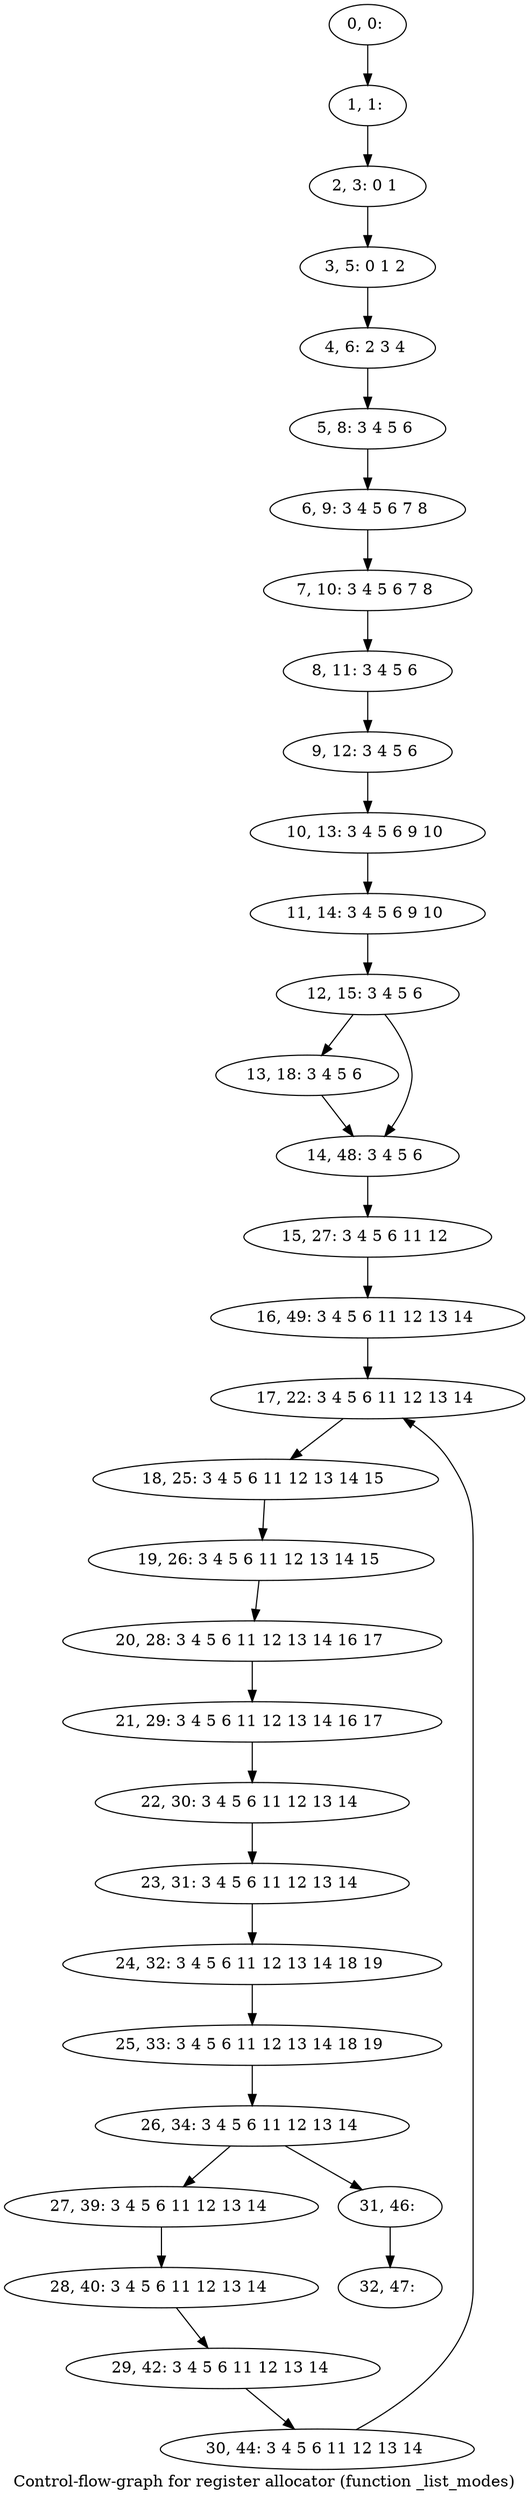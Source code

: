 digraph G {
graph [label="Control-flow-graph for register allocator (function _list_modes)"]
0[label="0, 0: "];
1[label="1, 1: "];
2[label="2, 3: 0 1 "];
3[label="3, 5: 0 1 2 "];
4[label="4, 6: 2 3 4 "];
5[label="5, 8: 3 4 5 6 "];
6[label="6, 9: 3 4 5 6 7 8 "];
7[label="7, 10: 3 4 5 6 7 8 "];
8[label="8, 11: 3 4 5 6 "];
9[label="9, 12: 3 4 5 6 "];
10[label="10, 13: 3 4 5 6 9 10 "];
11[label="11, 14: 3 4 5 6 9 10 "];
12[label="12, 15: 3 4 5 6 "];
13[label="13, 18: 3 4 5 6 "];
14[label="14, 48: 3 4 5 6 "];
15[label="15, 27: 3 4 5 6 11 12 "];
16[label="16, 49: 3 4 5 6 11 12 13 14 "];
17[label="17, 22: 3 4 5 6 11 12 13 14 "];
18[label="18, 25: 3 4 5 6 11 12 13 14 15 "];
19[label="19, 26: 3 4 5 6 11 12 13 14 15 "];
20[label="20, 28: 3 4 5 6 11 12 13 14 16 17 "];
21[label="21, 29: 3 4 5 6 11 12 13 14 16 17 "];
22[label="22, 30: 3 4 5 6 11 12 13 14 "];
23[label="23, 31: 3 4 5 6 11 12 13 14 "];
24[label="24, 32: 3 4 5 6 11 12 13 14 18 19 "];
25[label="25, 33: 3 4 5 6 11 12 13 14 18 19 "];
26[label="26, 34: 3 4 5 6 11 12 13 14 "];
27[label="27, 39: 3 4 5 6 11 12 13 14 "];
28[label="28, 40: 3 4 5 6 11 12 13 14 "];
29[label="29, 42: 3 4 5 6 11 12 13 14 "];
30[label="30, 44: 3 4 5 6 11 12 13 14 "];
31[label="31, 46: "];
32[label="32, 47: "];
0->1 ;
1->2 ;
2->3 ;
3->4 ;
4->5 ;
5->6 ;
6->7 ;
7->8 ;
8->9 ;
9->10 ;
10->11 ;
11->12 ;
12->13 ;
12->14 ;
13->14 ;
14->15 ;
15->16 ;
16->17 ;
17->18 ;
18->19 ;
19->20 ;
20->21 ;
21->22 ;
22->23 ;
23->24 ;
24->25 ;
25->26 ;
26->27 ;
26->31 ;
27->28 ;
28->29 ;
29->30 ;
30->17 ;
31->32 ;
}

